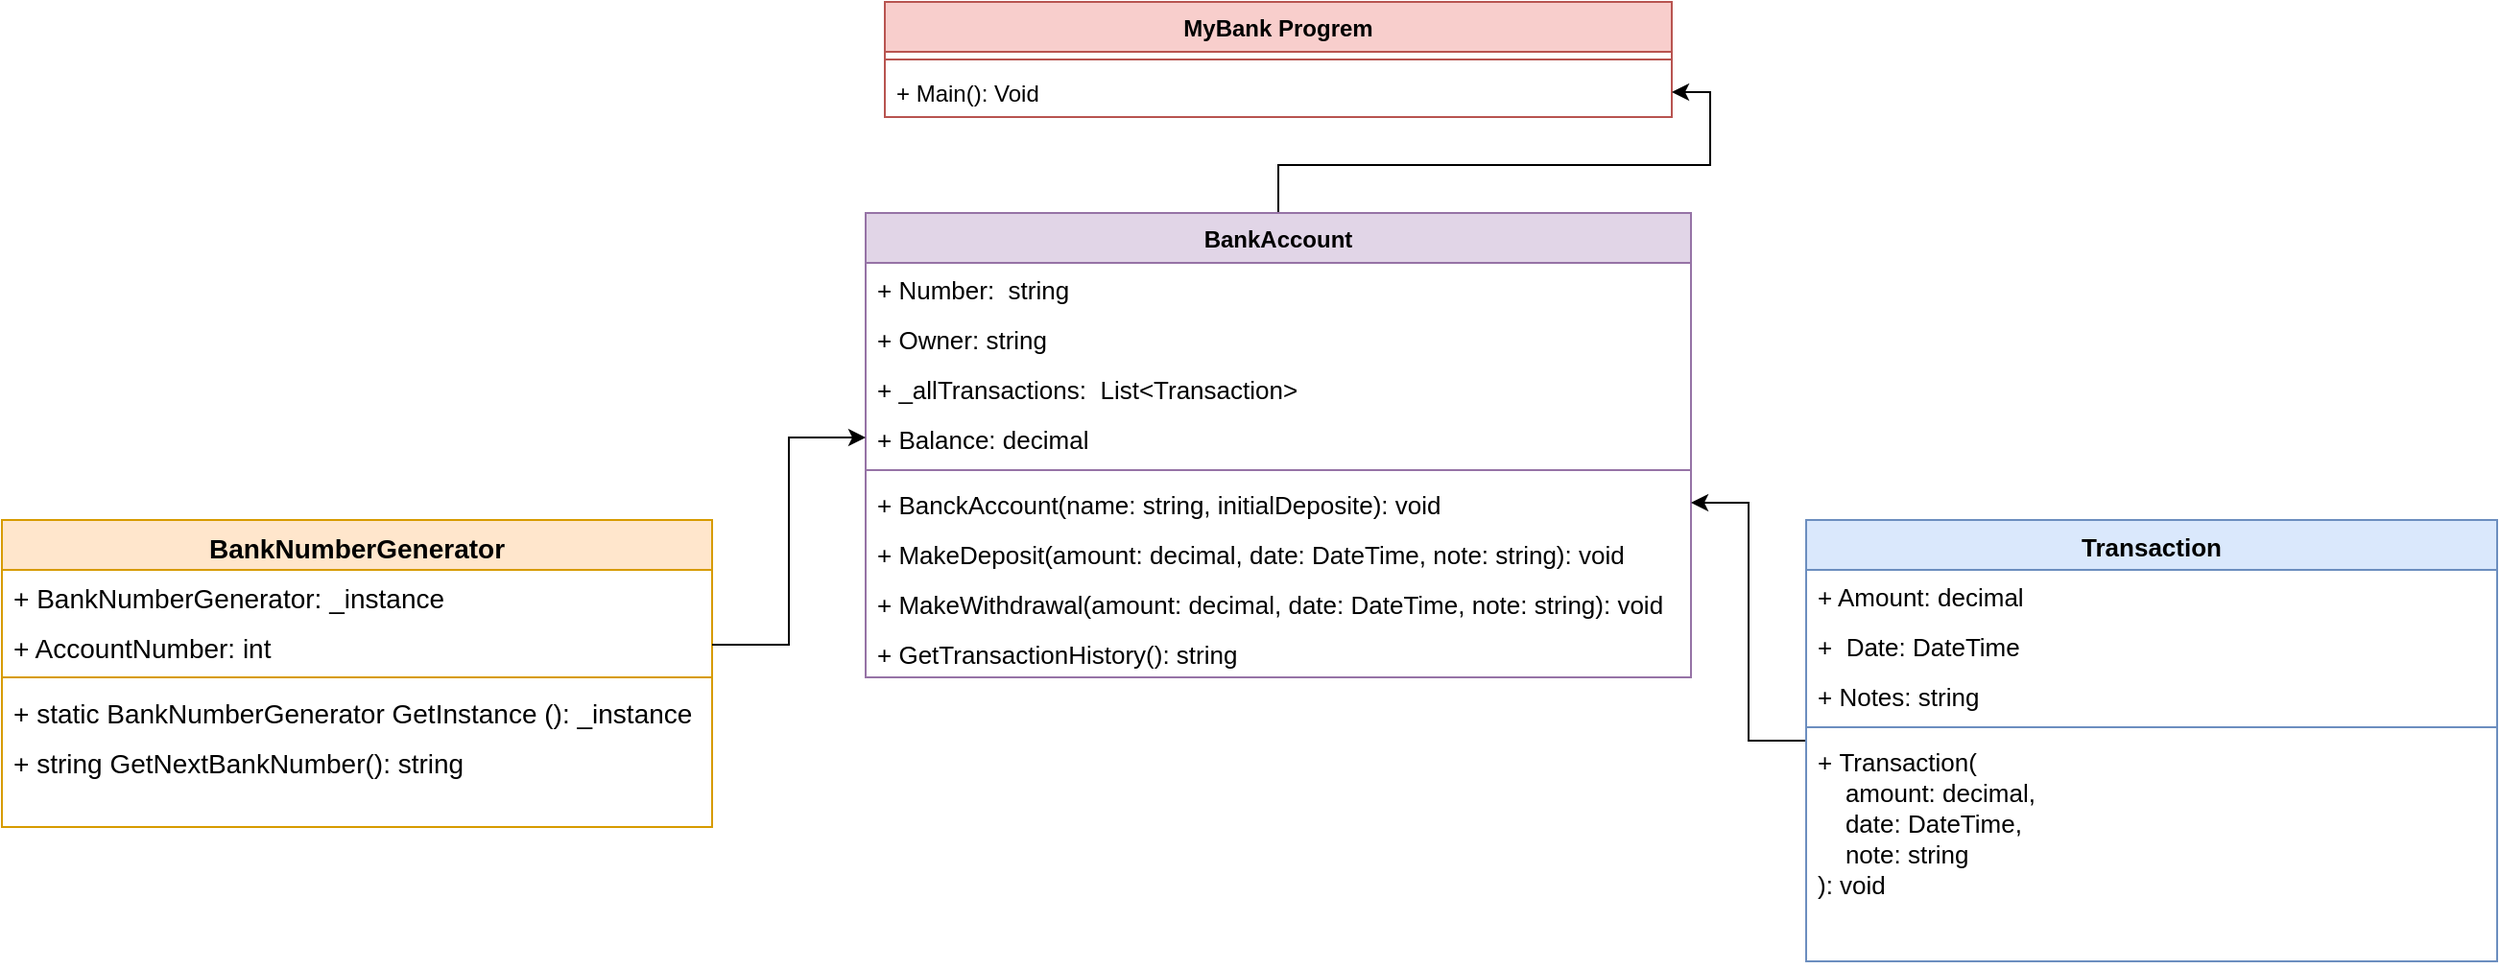 <mxfile version="20.4.0" type="github">
  <diagram id="Gw-AV26mDO8WQlVIWkWP" name="Page-1">
    <mxGraphModel dx="1426" dy="781" grid="1" gridSize="10" guides="1" tooltips="1" connect="1" arrows="1" fold="1" page="1" pageScale="1" pageWidth="850" pageHeight="1100" math="0" shadow="0">
      <root>
        <mxCell id="0" />
        <mxCell id="1" parent="0" />
        <mxCell id="YfXK-TStSKdGH9SV2WM3-1" value="MyBank Progrem&#xa;" style="swimlane;fontStyle=1;align=center;verticalAlign=top;childLayout=stackLayout;horizontal=1;startSize=26;horizontalStack=0;resizeParent=1;resizeParentMax=0;resizeLast=0;collapsible=1;marginBottom=0;fontSize=12;fillColor=#f8cecc;strokeColor=#b85450;" vertex="1" parent="1">
          <mxGeometry x="480" y="10" width="410" height="60" as="geometry" />
        </mxCell>
        <mxCell id="YfXK-TStSKdGH9SV2WM3-3" value="" style="line;strokeWidth=1;fillColor=none;align=left;verticalAlign=middle;spacingTop=-1;spacingLeft=3;spacingRight=3;rotatable=0;labelPosition=right;points=[];portConstraint=eastwest;strokeColor=inherit;fontSize=12;" vertex="1" parent="YfXK-TStSKdGH9SV2WM3-1">
          <mxGeometry y="26" width="410" height="8" as="geometry" />
        </mxCell>
        <mxCell id="YfXK-TStSKdGH9SV2WM3-4" value="+ Main(): Void" style="text;strokeColor=none;fillColor=none;align=left;verticalAlign=top;spacingLeft=4;spacingRight=4;overflow=hidden;rotatable=0;points=[[0,0.5],[1,0.5]];portConstraint=eastwest;fontSize=12;" vertex="1" parent="YfXK-TStSKdGH9SV2WM3-1">
          <mxGeometry y="34" width="410" height="26" as="geometry" />
        </mxCell>
        <mxCell id="YfXK-TStSKdGH9SV2WM3-5" value="BankNumberGenerator" style="swimlane;fontStyle=1;align=center;verticalAlign=top;childLayout=stackLayout;horizontal=1;startSize=26;horizontalStack=0;resizeParent=1;resizeParentMax=0;resizeLast=0;collapsible=1;marginBottom=0;fontSize=14;labelBorderColor=none;fillColor=#ffe6cc;strokeColor=#d79b00;" vertex="1" parent="1">
          <mxGeometry x="20" y="280" width="370" height="160" as="geometry" />
        </mxCell>
        <mxCell id="YfXK-TStSKdGH9SV2WM3-6" value="+ BankNumberGenerator: _instance" style="text;strokeColor=none;fillColor=none;align=left;verticalAlign=top;spacingLeft=4;spacingRight=4;overflow=hidden;rotatable=0;points=[[0,0.5],[1,0.5]];portConstraint=eastwest;fontSize=14;labelBorderColor=none;" vertex="1" parent="YfXK-TStSKdGH9SV2WM3-5">
          <mxGeometry y="26" width="370" height="26" as="geometry" />
        </mxCell>
        <mxCell id="YfXK-TStSKdGH9SV2WM3-17" value="+ AccountNumber: int" style="text;strokeColor=none;fillColor=none;align=left;verticalAlign=top;spacingLeft=4;spacingRight=4;overflow=hidden;rotatable=0;points=[[0,0.5],[1,0.5]];portConstraint=eastwest;fontSize=14;labelBorderColor=none;" vertex="1" parent="YfXK-TStSKdGH9SV2WM3-5">
          <mxGeometry y="52" width="370" height="26" as="geometry" />
        </mxCell>
        <mxCell id="YfXK-TStSKdGH9SV2WM3-7" value="" style="line;strokeWidth=1;fillColor=none;align=left;verticalAlign=middle;spacingTop=-1;spacingLeft=3;spacingRight=3;rotatable=0;labelPosition=right;points=[];portConstraint=eastwest;strokeColor=inherit;fontSize=14;labelBorderColor=none;" vertex="1" parent="YfXK-TStSKdGH9SV2WM3-5">
          <mxGeometry y="78" width="370" height="8" as="geometry" />
        </mxCell>
        <mxCell id="YfXK-TStSKdGH9SV2WM3-8" value="+ static BankNumberGenerator GetInstance (): _instance&#xa;" style="text;strokeColor=none;fillColor=none;align=left;verticalAlign=top;spacingLeft=4;spacingRight=4;overflow=hidden;rotatable=0;points=[[0,0.5],[1,0.5]];portConstraint=eastwest;fontSize=14;labelBorderColor=none;" vertex="1" parent="YfXK-TStSKdGH9SV2WM3-5">
          <mxGeometry y="86" width="370" height="26" as="geometry" />
        </mxCell>
        <mxCell id="YfXK-TStSKdGH9SV2WM3-19" value="+ string GetNextBankNumber(): string" style="text;strokeColor=none;fillColor=none;align=left;verticalAlign=top;spacingLeft=4;spacingRight=4;overflow=hidden;rotatable=0;points=[[0,0.5],[1,0.5]];portConstraint=eastwest;fontSize=14;labelBorderColor=none;" vertex="1" parent="YfXK-TStSKdGH9SV2WM3-5">
          <mxGeometry y="112" width="370" height="48" as="geometry" />
        </mxCell>
        <mxCell id="YfXK-TStSKdGH9SV2WM3-40" value="" style="edgeStyle=orthogonalEdgeStyle;rounded=0;orthogonalLoop=1;jettySize=auto;html=1;fontSize=13;" edge="1" parent="1" source="YfXK-TStSKdGH9SV2WM3-9" target="YfXK-TStSKdGH9SV2WM3-4">
          <mxGeometry relative="1" as="geometry" />
        </mxCell>
        <mxCell id="YfXK-TStSKdGH9SV2WM3-9" value="BankAccount" style="swimlane;fontStyle=1;align=center;verticalAlign=top;childLayout=stackLayout;horizontal=1;startSize=26;horizontalStack=0;resizeParent=1;resizeParentMax=0;resizeLast=0;collapsible=1;marginBottom=0;fontSize=12;fillColor=#e1d5e7;strokeColor=#9673a6;" vertex="1" parent="1">
          <mxGeometry x="470" y="120" width="430" height="242" as="geometry" />
        </mxCell>
        <mxCell id="YfXK-TStSKdGH9SV2WM3-25" value="+ Number:  string" style="text;strokeColor=none;fillColor=none;align=left;verticalAlign=top;spacingLeft=4;spacingRight=4;overflow=hidden;rotatable=0;points=[[0,0.5],[1,0.5]];portConstraint=eastwest;fontSize=13;" vertex="1" parent="YfXK-TStSKdGH9SV2WM3-9">
          <mxGeometry y="26" width="430" height="26" as="geometry" />
        </mxCell>
        <mxCell id="YfXK-TStSKdGH9SV2WM3-24" value="+ Owner: string" style="text;strokeColor=none;fillColor=none;align=left;verticalAlign=top;spacingLeft=4;spacingRight=4;overflow=hidden;rotatable=0;points=[[0,0.5],[1,0.5]];portConstraint=eastwest;fontSize=13;" vertex="1" parent="YfXK-TStSKdGH9SV2WM3-9">
          <mxGeometry y="52" width="430" height="26" as="geometry" />
        </mxCell>
        <mxCell id="YfXK-TStSKdGH9SV2WM3-23" value="+ _allTransactions:  List&lt;Transaction&gt;" style="text;strokeColor=none;fillColor=none;align=left;verticalAlign=top;spacingLeft=4;spacingRight=4;overflow=hidden;rotatable=0;points=[[0,0.5],[1,0.5]];portConstraint=eastwest;fontSize=13;" vertex="1" parent="YfXK-TStSKdGH9SV2WM3-9">
          <mxGeometry y="78" width="430" height="26" as="geometry" />
        </mxCell>
        <mxCell id="YfXK-TStSKdGH9SV2WM3-10" value="+ Balance: decimal" style="text;strokeColor=none;fillColor=none;align=left;verticalAlign=top;spacingLeft=4;spacingRight=4;overflow=hidden;rotatable=0;points=[[0,0.5],[1,0.5]];portConstraint=eastwest;fontSize=13;" vertex="1" parent="YfXK-TStSKdGH9SV2WM3-9">
          <mxGeometry y="104" width="430" height="26" as="geometry" />
        </mxCell>
        <mxCell id="YfXK-TStSKdGH9SV2WM3-11" value="" style="line;strokeWidth=1;fillColor=none;align=left;verticalAlign=middle;spacingTop=-1;spacingLeft=3;spacingRight=3;rotatable=0;labelPosition=right;points=[];portConstraint=eastwest;strokeColor=inherit;fontSize=12;" vertex="1" parent="YfXK-TStSKdGH9SV2WM3-9">
          <mxGeometry y="130" width="430" height="8" as="geometry" />
        </mxCell>
        <mxCell id="YfXK-TStSKdGH9SV2WM3-26" value="+ BanckAccount(name: string, initialDeposite): void" style="text;strokeColor=none;fillColor=none;align=left;verticalAlign=top;spacingLeft=4;spacingRight=4;overflow=hidden;rotatable=0;points=[[0,0.5],[1,0.5]];portConstraint=eastwest;fontSize=13;" vertex="1" parent="YfXK-TStSKdGH9SV2WM3-9">
          <mxGeometry y="138" width="430" height="26" as="geometry" />
        </mxCell>
        <mxCell id="YfXK-TStSKdGH9SV2WM3-28" value="+ MakeDeposit(amount: decimal, date: DateTime, note: string): void" style="text;strokeColor=none;fillColor=none;align=left;verticalAlign=top;spacingLeft=4;spacingRight=4;overflow=hidden;rotatable=0;points=[[0,0.5],[1,0.5]];portConstraint=eastwest;fontSize=13;" vertex="1" parent="YfXK-TStSKdGH9SV2WM3-9">
          <mxGeometry y="164" width="430" height="26" as="geometry" />
        </mxCell>
        <mxCell id="YfXK-TStSKdGH9SV2WM3-27" value="+ MakeWithdrawal(amount: decimal, date: DateTime, note: string): void" style="text;strokeColor=none;fillColor=none;align=left;verticalAlign=top;spacingLeft=4;spacingRight=4;overflow=hidden;rotatable=0;points=[[0,0.5],[1,0.5]];portConstraint=eastwest;fontSize=13;" vertex="1" parent="YfXK-TStSKdGH9SV2WM3-9">
          <mxGeometry y="190" width="430" height="26" as="geometry" />
        </mxCell>
        <mxCell id="YfXK-TStSKdGH9SV2WM3-12" value="+ GetTransactionHistory(): string" style="text;strokeColor=none;fillColor=none;align=left;verticalAlign=top;spacingLeft=4;spacingRight=4;overflow=hidden;rotatable=0;points=[[0,0.5],[1,0.5]];portConstraint=eastwest;fontSize=13;" vertex="1" parent="YfXK-TStSKdGH9SV2WM3-9">
          <mxGeometry y="216" width="430" height="26" as="geometry" />
        </mxCell>
        <mxCell id="YfXK-TStSKdGH9SV2WM3-39" value="" style="edgeStyle=orthogonalEdgeStyle;rounded=0;orthogonalLoop=1;jettySize=auto;html=1;fontSize=13;" edge="1" parent="1" source="YfXK-TStSKdGH9SV2WM3-13" target="YfXK-TStSKdGH9SV2WM3-26">
          <mxGeometry relative="1" as="geometry" />
        </mxCell>
        <mxCell id="YfXK-TStSKdGH9SV2WM3-13" value="Transaction" style="swimlane;fontStyle=1;align=center;verticalAlign=top;childLayout=stackLayout;horizontal=1;startSize=26;horizontalStack=0;resizeParent=1;resizeParentMax=0;resizeLast=0;collapsible=1;marginBottom=0;fontSize=13;labelBorderColor=none;fillColor=#dae8fc;strokeColor=#6c8ebf;" vertex="1" parent="1">
          <mxGeometry x="960" y="280" width="360" height="230" as="geometry">
            <mxRectangle x="470" y="300" width="110" height="30" as="alternateBounds" />
          </mxGeometry>
        </mxCell>
        <mxCell id="YfXK-TStSKdGH9SV2WM3-14" value="+ Amount: decimal" style="text;strokeColor=none;fillColor=none;align=left;verticalAlign=top;spacingLeft=4;spacingRight=4;overflow=hidden;rotatable=0;points=[[0,0.5],[1,0.5]];portConstraint=eastwest;labelBackgroundColor=default;fontSize=13;labelBorderColor=none;" vertex="1" parent="YfXK-TStSKdGH9SV2WM3-13">
          <mxGeometry y="26" width="360" height="26" as="geometry" />
        </mxCell>
        <mxCell id="YfXK-TStSKdGH9SV2WM3-20" value="+  Date: DateTime&#xa; " style="text;strokeColor=none;fillColor=none;align=left;verticalAlign=top;spacingLeft=4;spacingRight=4;overflow=hidden;rotatable=0;points=[[0,0.5],[1,0.5]];portConstraint=eastwest;fontSize=13;labelBorderColor=none;" vertex="1" parent="YfXK-TStSKdGH9SV2WM3-13">
          <mxGeometry y="52" width="360" height="26" as="geometry" />
        </mxCell>
        <mxCell id="YfXK-TStSKdGH9SV2WM3-21" value="+ Notes: string&#xa; " style="text;strokeColor=none;fillColor=none;align=left;verticalAlign=top;spacingLeft=4;spacingRight=4;overflow=hidden;rotatable=0;points=[[0,0.5],[1,0.5]];portConstraint=eastwest;fontSize=13;labelBorderColor=none;" vertex="1" parent="YfXK-TStSKdGH9SV2WM3-13">
          <mxGeometry y="78" width="360" height="26" as="geometry" />
        </mxCell>
        <mxCell id="YfXK-TStSKdGH9SV2WM3-15" value="" style="line;strokeWidth=1;fillColor=none;align=left;verticalAlign=middle;spacingTop=-1;spacingLeft=3;spacingRight=3;rotatable=0;labelPosition=right;points=[];portConstraint=eastwest;strokeColor=inherit;fontSize=12;labelBorderColor=none;" vertex="1" parent="YfXK-TStSKdGH9SV2WM3-13">
          <mxGeometry y="104" width="360" height="8" as="geometry" />
        </mxCell>
        <mxCell id="YfXK-TStSKdGH9SV2WM3-16" value="+ Transaction(&#xa;    amount: decimal,&#xa;    date: DateTime,&#xa;    note: string&#xa;): void" style="text;strokeColor=none;fillColor=none;align=left;verticalAlign=top;spacingLeft=4;spacingRight=4;overflow=hidden;rotatable=0;points=[[0,0.5],[1,0.5]];portConstraint=eastwest;fontSize=13;labelBorderColor=none;" vertex="1" parent="YfXK-TStSKdGH9SV2WM3-13">
          <mxGeometry y="112" width="360" height="118" as="geometry" />
        </mxCell>
        <mxCell id="YfXK-TStSKdGH9SV2WM3-38" value="" style="edgeStyle=orthogonalEdgeStyle;rounded=0;orthogonalLoop=1;jettySize=auto;html=1;fontSize=13;" edge="1" parent="1" source="YfXK-TStSKdGH9SV2WM3-17" target="YfXK-TStSKdGH9SV2WM3-10">
          <mxGeometry relative="1" as="geometry" />
        </mxCell>
      </root>
    </mxGraphModel>
  </diagram>
</mxfile>
